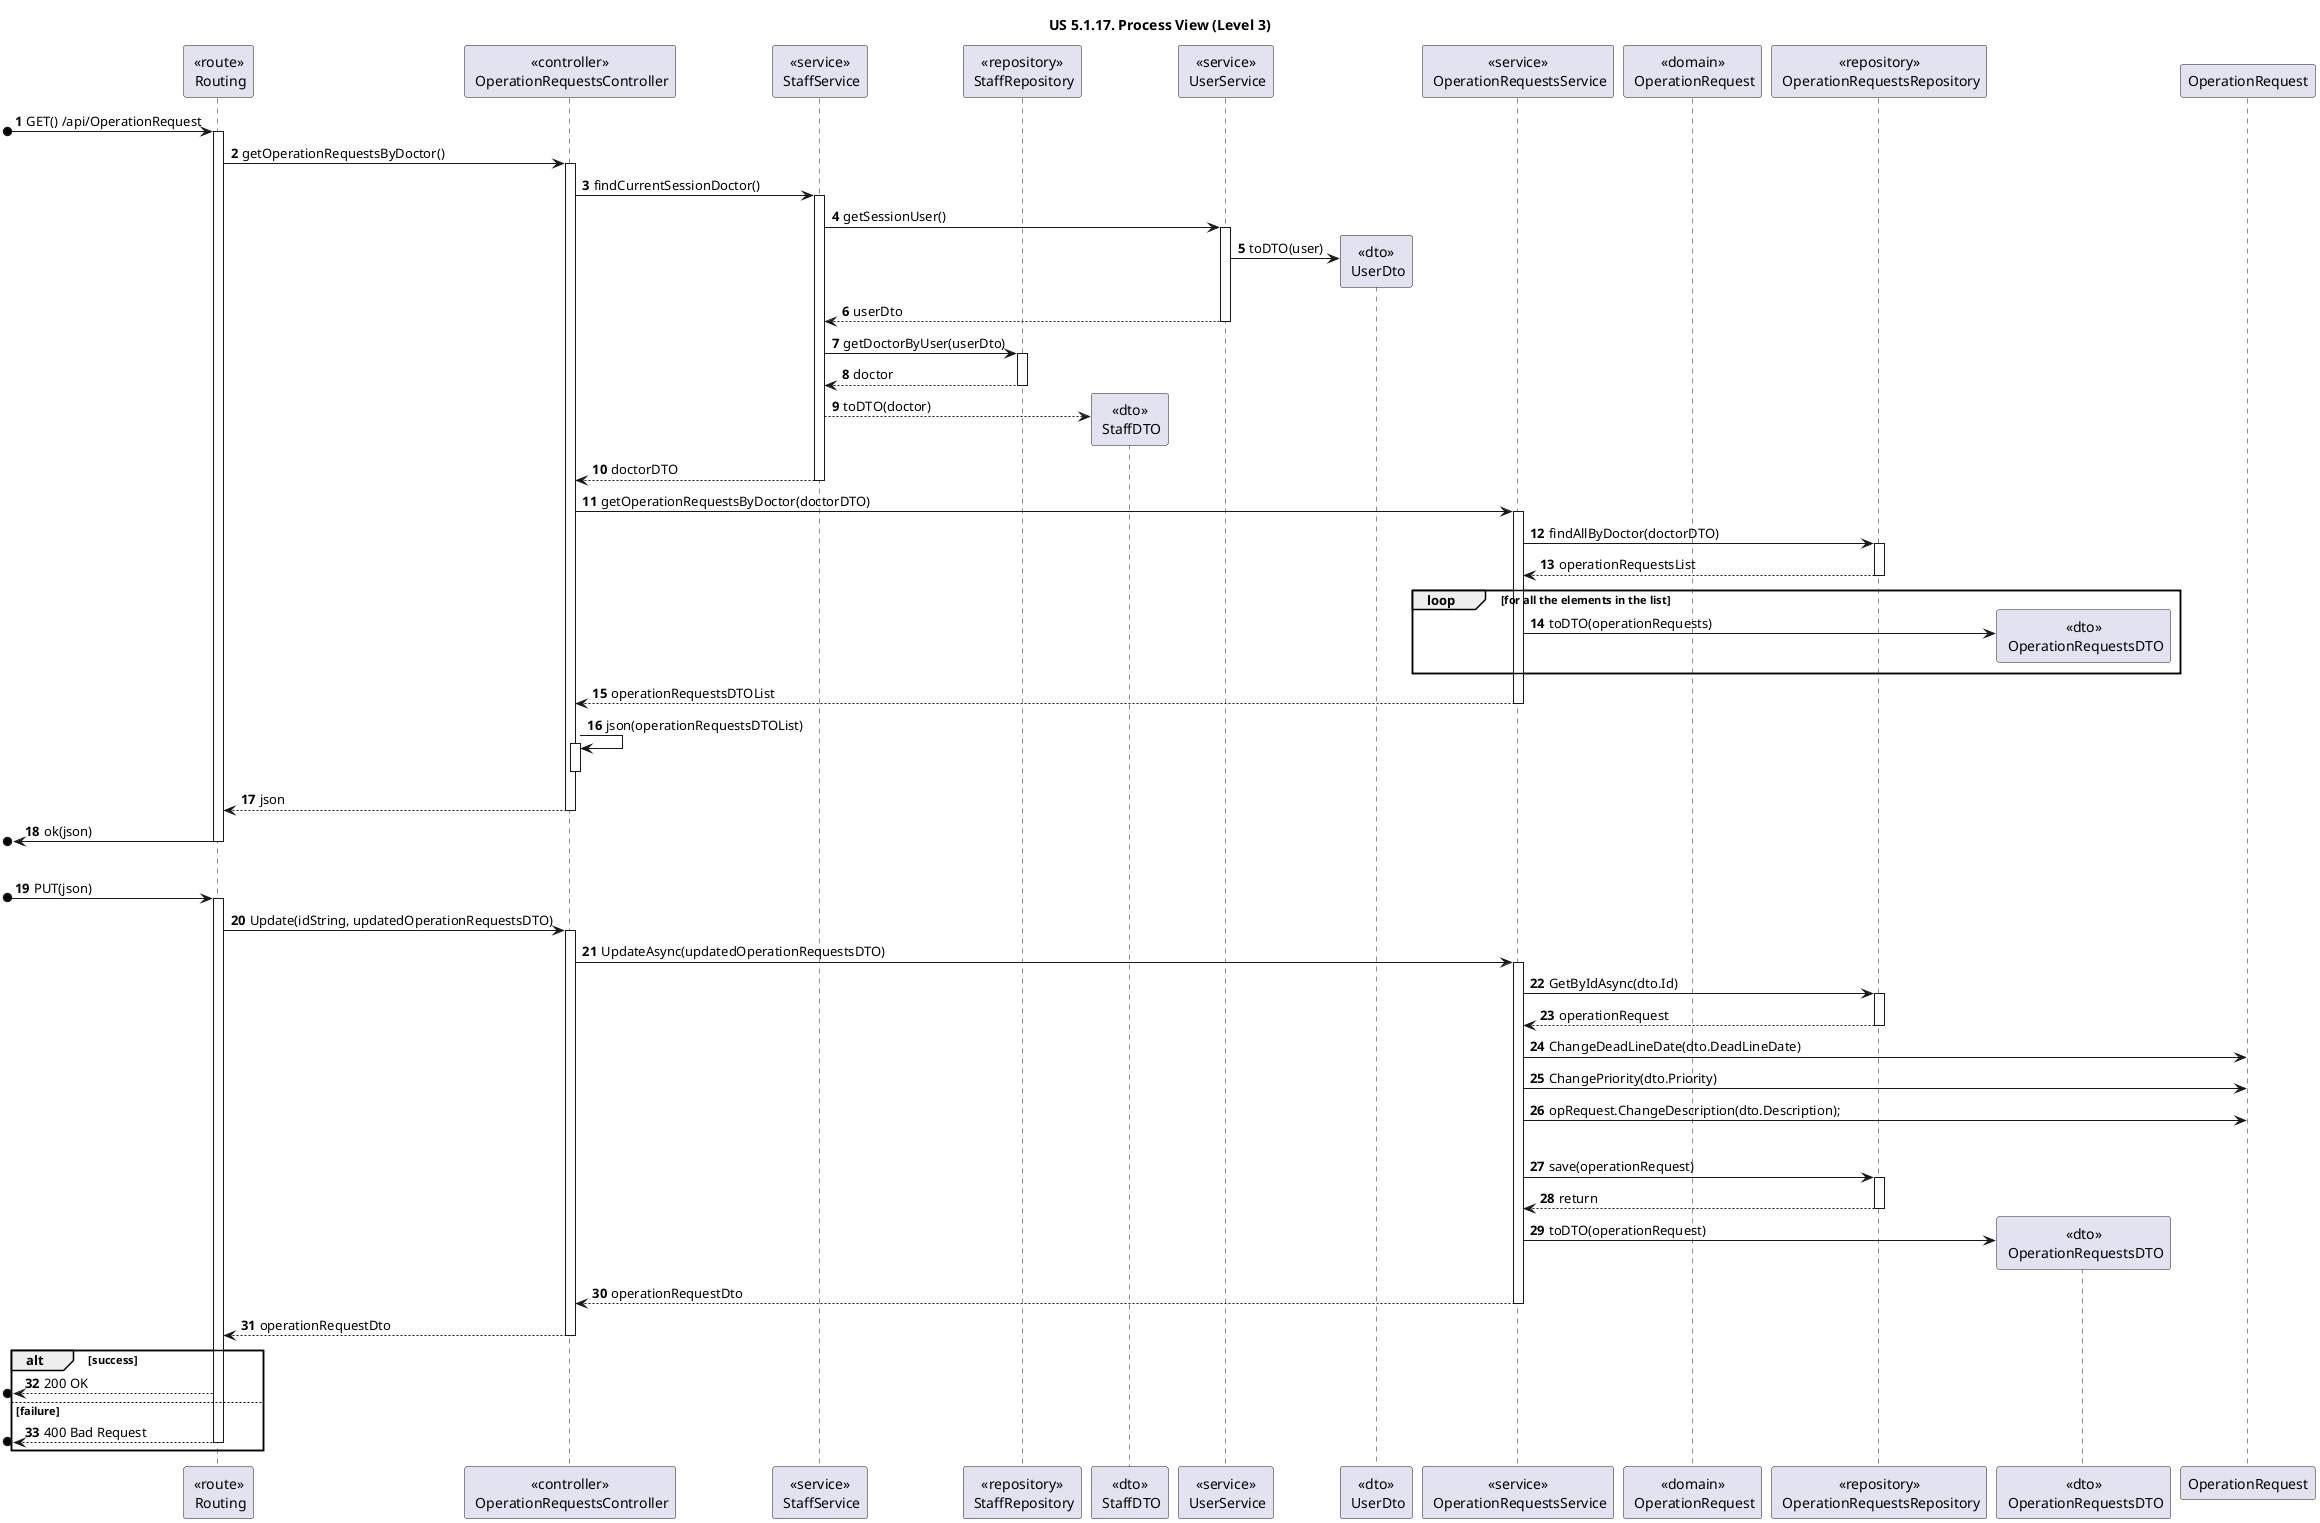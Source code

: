 @startuml
'https://plantuml.com/sequence-diagram

title "US 5.1.17. Process View (Level 3)"

autonumber

participant "<<route>>\n Routing" as ROUTE
participant "<<controller>>\n OperationRequestsController" as CONTROL

participant "<<service>>\n StaffService" as STAFFServ
participant "<<repository>>\n StaffRepository" as STAFFRepo
participant "<<dto>>\n StaffDTO" as StaffDTO

participant "<<service>>\n UserService" as AUTHServ
participant "<<dto>>\n UserDto" as UserDto

participant "<<service>>\n OperationRequestsService" as OPREQServ
participant "<<domain>>\n OperationRequest" as OPRequest
participant "<<repository>>\n OperationRequestsRepository" as OPREQRepo
participant "<<dto>>\n OperationRequestsDTO" as OPREQDTO


[o-> ROUTE : GET() /api/OperationRequest
activate ROUTE

ROUTE -> CONTROL : getOperationRequestsByDoctor()
activate CONTROL

CONTROL -> STAFFServ : findCurrentSessionDoctor()
activate STAFFServ

STAFFServ -> AUTHServ : getSessionUser()
activate AUTHServ

AUTHServ -> UserDto ** : toDTO(user)

AUTHServ --> STAFFServ : userDto
deactivate AUTHServ

STAFFServ -> STAFFRepo : getDoctorByUser(userDto)
activate STAFFRepo

STAFFRepo --> STAFFServ : doctor
deactivate STAFFRepo

STAFFServ --> StaffDTO ** : toDTO(doctor)

STAFFServ --> CONTROL : doctorDTO
deactivate STAFFServ

CONTROL -> OPREQServ : getOperationRequestsByDoctor(doctorDTO)
activate OPREQServ

OPREQServ -> OPREQRepo : findAllByDoctor(doctorDTO)
activate OPREQRepo

OPREQRepo --> OPREQServ : operationRequestsList
deactivate OPREQRepo

loop for all the elements in the list
OPREQServ -> OPREQDTO ** : toDTO(operationRequests)

end loop

OPREQServ --> CONTROL : operationRequestsDTOList
deactivate OPREQServ

CONTROL -> CONTROL : json(operationRequestsDTOList)
activate CONTROL
deactivate CONTROL

CONTROL --> ROUTE : json
deactivate CONTROL

[o<- ROUTE : ok(json)
deactivate ROUTE

|||

[o-> ROUTE : PUT(json)
activate ROUTE

ROUTE -> CONTROL : Update(idString, updatedOperationRequestsDTO)
activate CONTROL


'//'GetByIdAsync

CONTROL -> OPREQServ : UpdateAsync(updatedOperationRequestsDTO)
activate OPREQServ

OPREQServ -> OPREQRepo : GetByIdAsync(dto.Id)
activate OPREQRepo

OPREQRepo --> OPREQServ : operationRequest
deactivate OPREQRepo

OPREQServ -> OperationRequest : ChangeDeadLineDate(dto.DeadLineDate)
OPREQServ -> OperationRequest : ChangePriority(dto.Priority)
OPREQServ -> OperationRequest : opRequest.ChangeDescription(dto.Description);
|||

OPREQServ -> OPREQRepo : save(operationRequest)
activate OPREQRepo

OPREQRepo --> OPREQServ : return
deactivate OPREQRepo

OPREQServ -> OPREQDTO ** : toDTO(operationRequest)

OPREQServ --> CONTROL : operationRequestDto
deactivate OPREQServ

CONTROL --> ROUTE : operationRequestDto
deactivate CONTROL


alt success
[o<-- ROUTE : 200 OK

else failure

[o<-- ROUTE : 400 Bad Request
deactivate ROUTE
end alt


@enduml